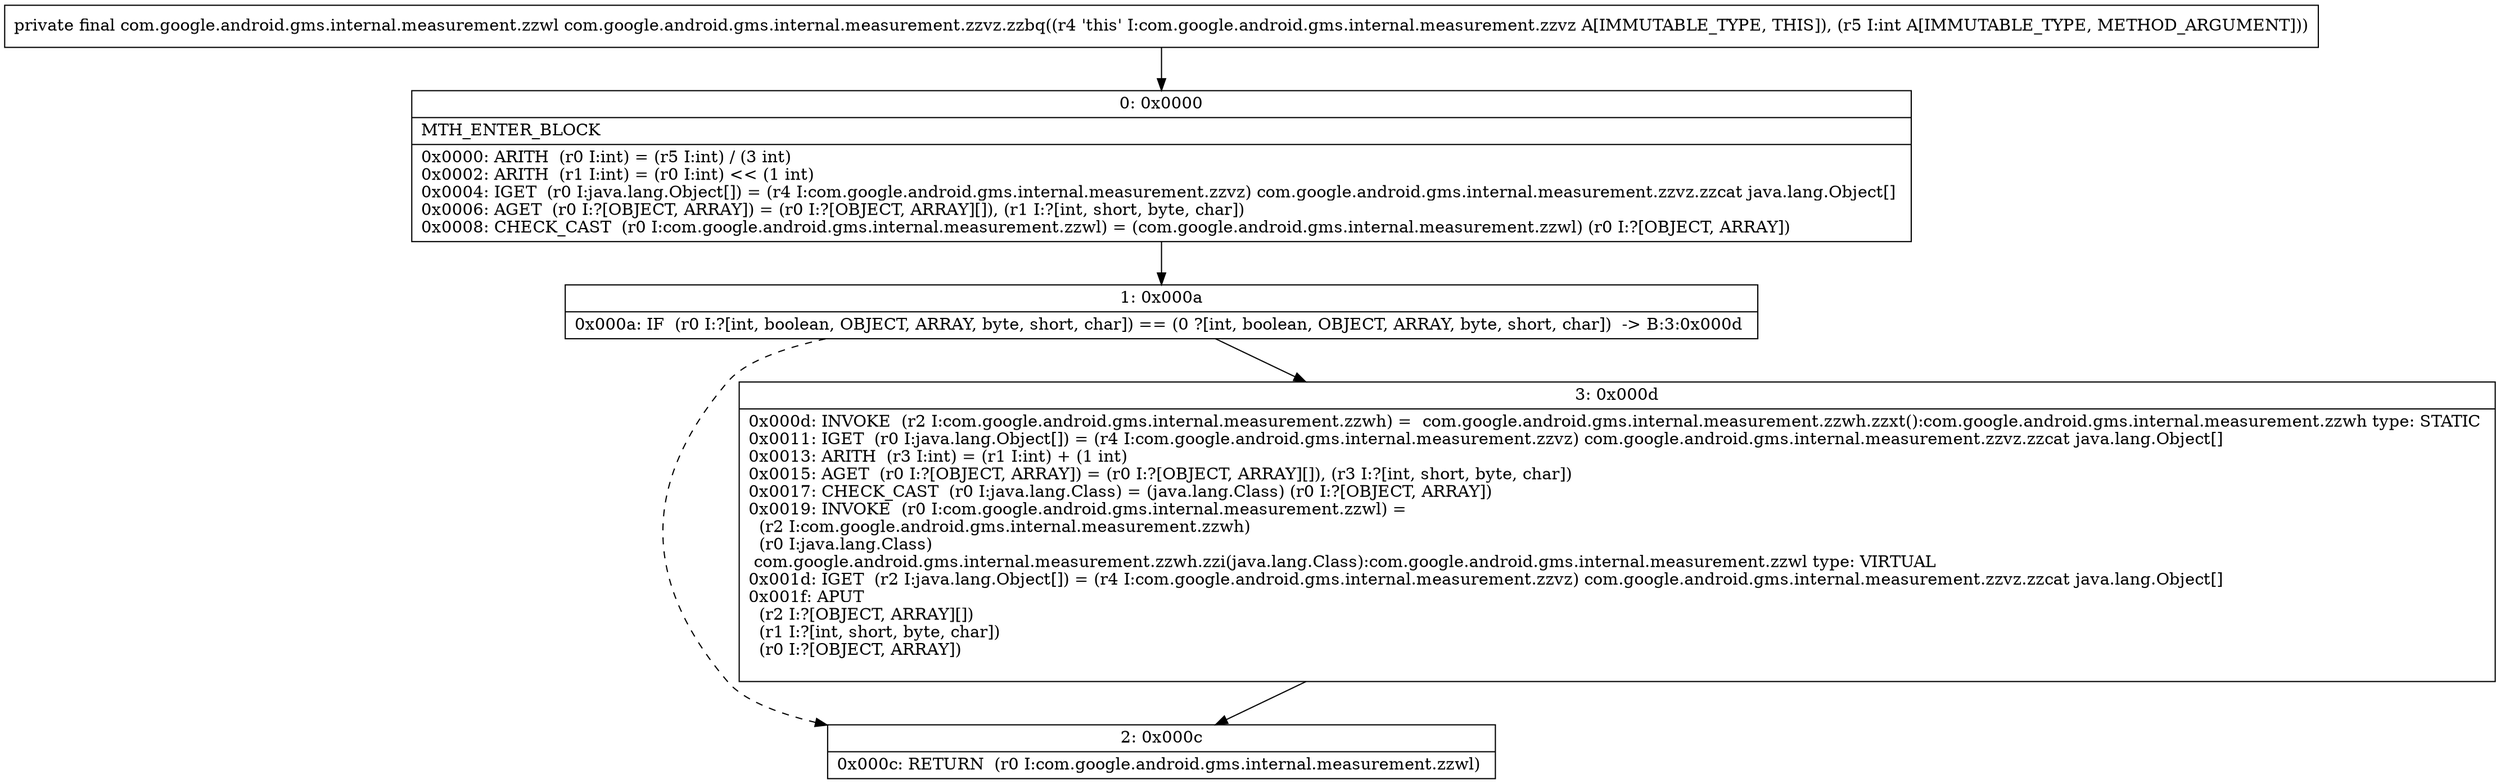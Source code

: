 digraph "CFG forcom.google.android.gms.internal.measurement.zzvz.zzbq(I)Lcom\/google\/android\/gms\/internal\/measurement\/zzwl;" {
Node_0 [shape=record,label="{0\:\ 0x0000|MTH_ENTER_BLOCK\l|0x0000: ARITH  (r0 I:int) = (r5 I:int) \/ (3 int) \l0x0002: ARITH  (r1 I:int) = (r0 I:int) \<\< (1 int) \l0x0004: IGET  (r0 I:java.lang.Object[]) = (r4 I:com.google.android.gms.internal.measurement.zzvz) com.google.android.gms.internal.measurement.zzvz.zzcat java.lang.Object[] \l0x0006: AGET  (r0 I:?[OBJECT, ARRAY]) = (r0 I:?[OBJECT, ARRAY][]), (r1 I:?[int, short, byte, char]) \l0x0008: CHECK_CAST  (r0 I:com.google.android.gms.internal.measurement.zzwl) = (com.google.android.gms.internal.measurement.zzwl) (r0 I:?[OBJECT, ARRAY]) \l}"];
Node_1 [shape=record,label="{1\:\ 0x000a|0x000a: IF  (r0 I:?[int, boolean, OBJECT, ARRAY, byte, short, char]) == (0 ?[int, boolean, OBJECT, ARRAY, byte, short, char])  \-\> B:3:0x000d \l}"];
Node_2 [shape=record,label="{2\:\ 0x000c|0x000c: RETURN  (r0 I:com.google.android.gms.internal.measurement.zzwl) \l}"];
Node_3 [shape=record,label="{3\:\ 0x000d|0x000d: INVOKE  (r2 I:com.google.android.gms.internal.measurement.zzwh) =  com.google.android.gms.internal.measurement.zzwh.zzxt():com.google.android.gms.internal.measurement.zzwh type: STATIC \l0x0011: IGET  (r0 I:java.lang.Object[]) = (r4 I:com.google.android.gms.internal.measurement.zzvz) com.google.android.gms.internal.measurement.zzvz.zzcat java.lang.Object[] \l0x0013: ARITH  (r3 I:int) = (r1 I:int) + (1 int) \l0x0015: AGET  (r0 I:?[OBJECT, ARRAY]) = (r0 I:?[OBJECT, ARRAY][]), (r3 I:?[int, short, byte, char]) \l0x0017: CHECK_CAST  (r0 I:java.lang.Class) = (java.lang.Class) (r0 I:?[OBJECT, ARRAY]) \l0x0019: INVOKE  (r0 I:com.google.android.gms.internal.measurement.zzwl) = \l  (r2 I:com.google.android.gms.internal.measurement.zzwh)\l  (r0 I:java.lang.Class)\l com.google.android.gms.internal.measurement.zzwh.zzi(java.lang.Class):com.google.android.gms.internal.measurement.zzwl type: VIRTUAL \l0x001d: IGET  (r2 I:java.lang.Object[]) = (r4 I:com.google.android.gms.internal.measurement.zzvz) com.google.android.gms.internal.measurement.zzvz.zzcat java.lang.Object[] \l0x001f: APUT  \l  (r2 I:?[OBJECT, ARRAY][])\l  (r1 I:?[int, short, byte, char])\l  (r0 I:?[OBJECT, ARRAY])\l \l}"];
MethodNode[shape=record,label="{private final com.google.android.gms.internal.measurement.zzwl com.google.android.gms.internal.measurement.zzvz.zzbq((r4 'this' I:com.google.android.gms.internal.measurement.zzvz A[IMMUTABLE_TYPE, THIS]), (r5 I:int A[IMMUTABLE_TYPE, METHOD_ARGUMENT])) }"];
MethodNode -> Node_0;
Node_0 -> Node_1;
Node_1 -> Node_2[style=dashed];
Node_1 -> Node_3;
Node_3 -> Node_2;
}

